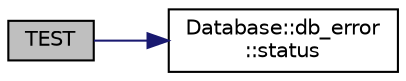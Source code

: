 digraph "TEST"
{
 // LATEX_PDF_SIZE
  edge [fontname="Helvetica",fontsize="10",labelfontname="Helvetica",labelfontsize="10"];
  node [fontname="Helvetica",fontsize="10",shape=record];
  rankdir="LR";
  Node1 [label="TEST",height=0.2,width=0.4,color="black", fillcolor="grey75", style="filled", fontcolor="black",tooltip=" "];
  Node1 -> Node2 [color="midnightblue",fontsize="10",style="solid",fontname="Helvetica"];
  Node2 [label="Database::db_error\l::status",height=0.2,width=0.4,color="black", fillcolor="white", style="filled",URL="$class_database_1_1db__error.html#a01059edea5c37cbd55061b53744f4c65",tooltip=" "];
}
